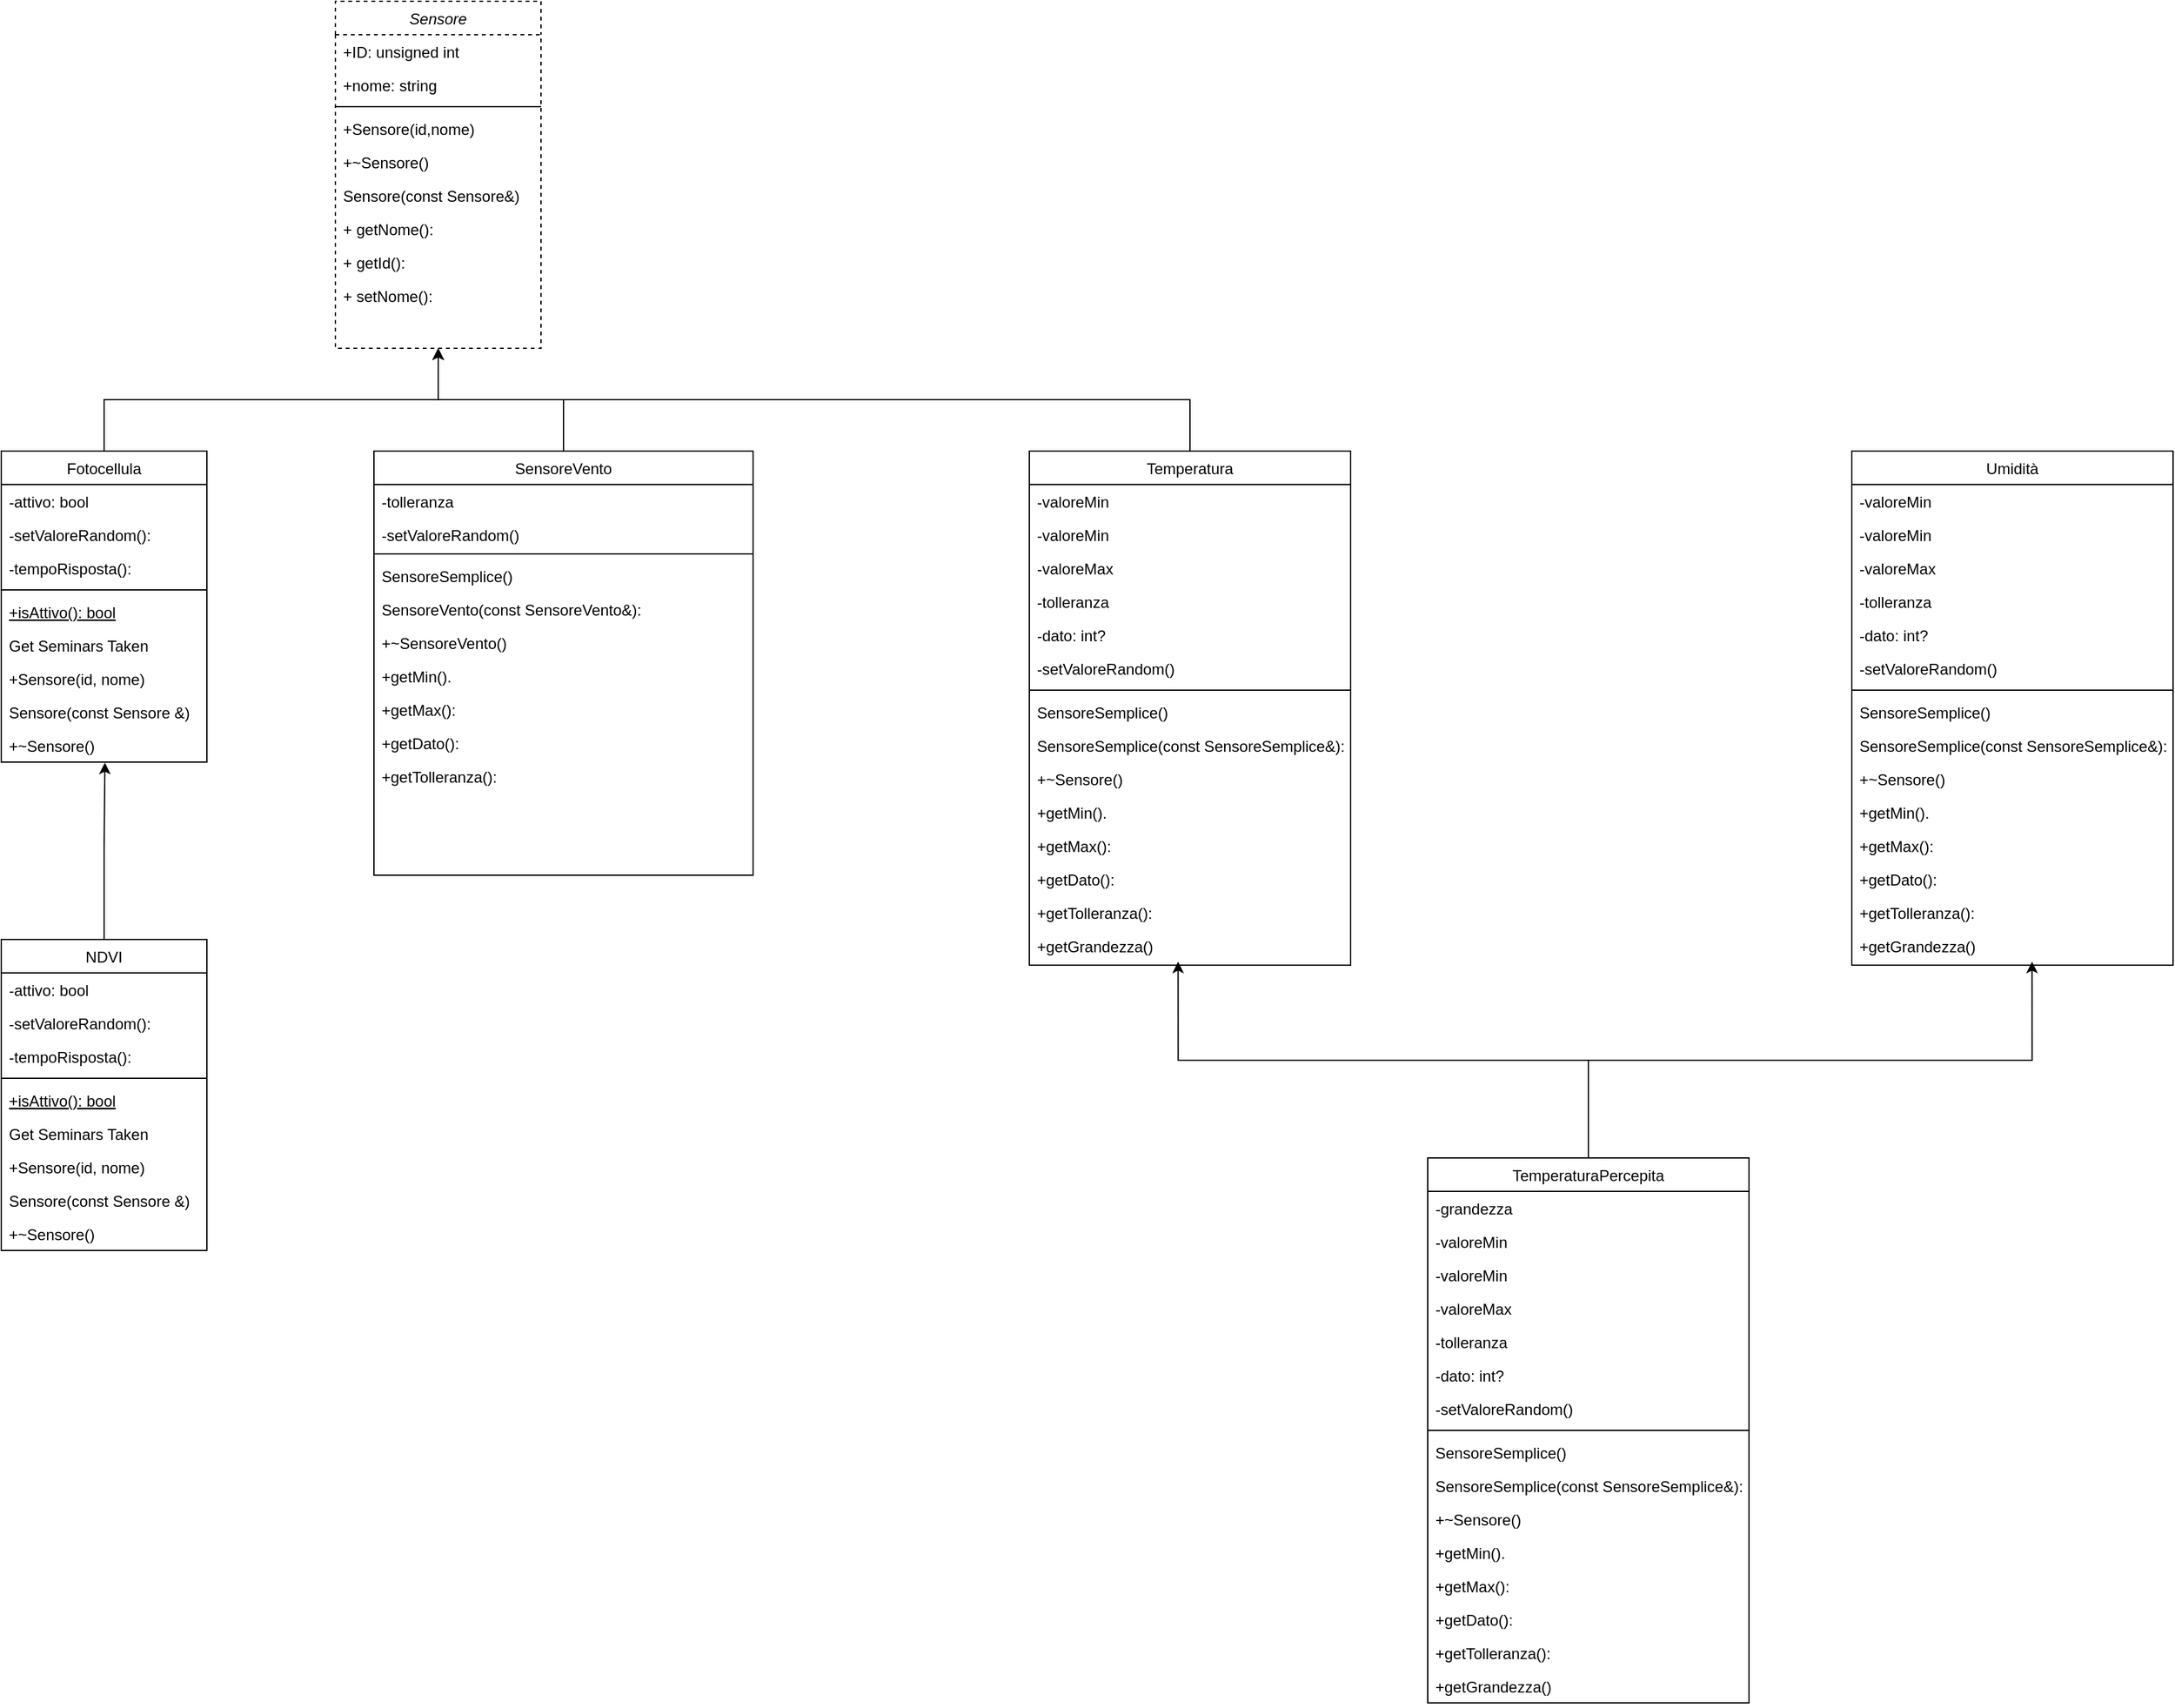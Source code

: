 <mxfile version="24.3.1" type="github">
  <diagram id="C5RBs43oDa-KdzZeNtuy" name="Page-1">
    <mxGraphModel dx="1050" dy="557" grid="1" gridSize="10" guides="1" tooltips="1" connect="1" arrows="1" fold="1" page="1" pageScale="1" pageWidth="827" pageHeight="1169" math="0" shadow="0">
      <root>
        <mxCell id="WIyWlLk6GJQsqaUBKTNV-0" />
        <mxCell id="WIyWlLk6GJQsqaUBKTNV-1" parent="WIyWlLk6GJQsqaUBKTNV-0" />
        <mxCell id="zkfFHV4jXpPFQw0GAbJ--0" value="Sensore" style="swimlane;fontStyle=2;align=center;verticalAlign=top;childLayout=stackLayout;horizontal=1;startSize=26;horizontalStack=0;resizeParent=1;resizeLast=0;collapsible=1;marginBottom=0;rounded=0;shadow=0;strokeWidth=1;dashed=1;" parent="WIyWlLk6GJQsqaUBKTNV-1" vertex="1">
          <mxGeometry x="390" y="50" width="160" height="270" as="geometry">
            <mxRectangle x="230" y="140" width="160" height="26" as="alternateBounds" />
          </mxGeometry>
        </mxCell>
        <mxCell id="zkfFHV4jXpPFQw0GAbJ--1" value="+ID: unsigned int" style="text;align=left;verticalAlign=top;spacingLeft=4;spacingRight=4;overflow=hidden;rotatable=0;points=[[0,0.5],[1,0.5]];portConstraint=eastwest;" parent="zkfFHV4jXpPFQw0GAbJ--0" vertex="1">
          <mxGeometry y="26" width="160" height="26" as="geometry" />
        </mxCell>
        <mxCell id="zkfFHV4jXpPFQw0GAbJ--2" value="+nome: string" style="text;align=left;verticalAlign=top;spacingLeft=4;spacingRight=4;overflow=hidden;rotatable=0;points=[[0,0.5],[1,0.5]];portConstraint=eastwest;rounded=0;shadow=0;html=0;" parent="zkfFHV4jXpPFQw0GAbJ--0" vertex="1">
          <mxGeometry y="52" width="160" height="26" as="geometry" />
        </mxCell>
        <mxCell id="zkfFHV4jXpPFQw0GAbJ--4" value="" style="line;html=1;strokeWidth=1;align=left;verticalAlign=middle;spacingTop=-1;spacingLeft=3;spacingRight=3;rotatable=0;labelPosition=right;points=[];portConstraint=eastwest;" parent="zkfFHV4jXpPFQw0GAbJ--0" vertex="1">
          <mxGeometry y="78" width="160" height="8" as="geometry" />
        </mxCell>
        <mxCell id="zkfFHV4jXpPFQw0GAbJ--5" value="+Sensore(id,nome)" style="text;align=left;verticalAlign=top;spacingLeft=4;spacingRight=4;overflow=hidden;rotatable=0;points=[[0,0.5],[1,0.5]];portConstraint=eastwest;" parent="zkfFHV4jXpPFQw0GAbJ--0" vertex="1">
          <mxGeometry y="86" width="160" height="26" as="geometry" />
        </mxCell>
        <mxCell id="AxRM9cbiCT73EP6zyEeg-0" value="+~Sensore()" style="text;align=left;verticalAlign=top;spacingLeft=4;spacingRight=4;overflow=hidden;rotatable=0;points=[[0,0.5],[1,0.5]];portConstraint=eastwest;" parent="zkfFHV4jXpPFQw0GAbJ--0" vertex="1">
          <mxGeometry y="112" width="160" height="26" as="geometry" />
        </mxCell>
        <mxCell id="AxRM9cbiCT73EP6zyEeg-1" value="Sensore(const Sensore&amp;amp;)" style="text;strokeColor=none;fillColor=none;align=left;verticalAlign=top;spacingLeft=4;spacingRight=4;overflow=hidden;rotatable=0;points=[[0,0.5],[1,0.5]];portConstraint=eastwest;whiteSpace=wrap;html=1;" parent="zkfFHV4jXpPFQw0GAbJ--0" vertex="1">
          <mxGeometry y="138" width="160" height="26" as="geometry" />
        </mxCell>
        <mxCell id="AxRM9cbiCT73EP6zyEeg-2" value="+ getNome():&amp;nbsp;" style="text;strokeColor=none;fillColor=none;align=left;verticalAlign=top;spacingLeft=4;spacingRight=4;overflow=hidden;rotatable=0;points=[[0,0.5],[1,0.5]];portConstraint=eastwest;whiteSpace=wrap;html=1;" parent="zkfFHV4jXpPFQw0GAbJ--0" vertex="1">
          <mxGeometry y="164" width="160" height="26" as="geometry" />
        </mxCell>
        <mxCell id="AxRM9cbiCT73EP6zyEeg-3" value="+ getId():&amp;nbsp;" style="text;strokeColor=none;fillColor=none;align=left;verticalAlign=top;spacingLeft=4;spacingRight=4;overflow=hidden;rotatable=0;points=[[0,0.5],[1,0.5]];portConstraint=eastwest;whiteSpace=wrap;html=1;dashed=1;" parent="zkfFHV4jXpPFQw0GAbJ--0" vertex="1">
          <mxGeometry y="190" width="160" height="26" as="geometry" />
        </mxCell>
        <mxCell id="AxRM9cbiCT73EP6zyEeg-4" value="+ setNome():&amp;nbsp;" style="text;strokeColor=none;fillColor=none;align=left;verticalAlign=top;spacingLeft=4;spacingRight=4;overflow=hidden;rotatable=0;points=[[0,0.5],[1,0.5]];portConstraint=eastwest;whiteSpace=wrap;html=1;" parent="zkfFHV4jXpPFQw0GAbJ--0" vertex="1">
          <mxGeometry y="216" width="160" height="26" as="geometry" />
        </mxCell>
        <mxCell id="r5KGYuu5yckSPK76WvNz-46" style="edgeStyle=orthogonalEdgeStyle;rounded=0;orthogonalLoop=1;jettySize=auto;html=1;entryX=0.5;entryY=1;entryDx=0;entryDy=0;" parent="WIyWlLk6GJQsqaUBKTNV-1" source="zkfFHV4jXpPFQw0GAbJ--6" target="zkfFHV4jXpPFQw0GAbJ--0" edge="1">
          <mxGeometry relative="1" as="geometry">
            <Array as="points">
              <mxPoint x="210" y="360" />
              <mxPoint x="470" y="360" />
            </Array>
          </mxGeometry>
        </mxCell>
        <mxCell id="zkfFHV4jXpPFQw0GAbJ--6" value="Fotocellula" style="swimlane;fontStyle=0;align=center;verticalAlign=top;childLayout=stackLayout;horizontal=1;startSize=26;horizontalStack=0;resizeParent=1;resizeLast=0;collapsible=1;marginBottom=0;rounded=0;shadow=0;strokeWidth=1;" parent="WIyWlLk6GJQsqaUBKTNV-1" vertex="1">
          <mxGeometry x="130" y="400" width="160" height="242" as="geometry">
            <mxRectangle x="130" y="380" width="160" height="26" as="alternateBounds" />
          </mxGeometry>
        </mxCell>
        <mxCell id="zkfFHV4jXpPFQw0GAbJ--7" value="-attivo: bool" style="text;align=left;verticalAlign=top;spacingLeft=4;spacingRight=4;overflow=hidden;rotatable=0;points=[[0,0.5],[1,0.5]];portConstraint=eastwest;" parent="zkfFHV4jXpPFQw0GAbJ--6" vertex="1">
          <mxGeometry y="26" width="160" height="26" as="geometry" />
        </mxCell>
        <mxCell id="zkfFHV4jXpPFQw0GAbJ--22" value="-setValoreRandom():" style="text;align=left;verticalAlign=top;spacingLeft=4;spacingRight=4;overflow=hidden;rotatable=0;points=[[0,0.5],[1,0.5]];portConstraint=eastwest;rounded=0;shadow=0;html=0;" parent="zkfFHV4jXpPFQw0GAbJ--6" vertex="1">
          <mxGeometry y="52" width="160" height="26" as="geometry" />
        </mxCell>
        <mxCell id="zkfFHV4jXpPFQw0GAbJ--8" value="-tempoRisposta():" style="text;align=left;verticalAlign=top;spacingLeft=4;spacingRight=4;overflow=hidden;rotatable=0;points=[[0,0.5],[1,0.5]];portConstraint=eastwest;rounded=0;shadow=0;html=0;" parent="zkfFHV4jXpPFQw0GAbJ--6" vertex="1">
          <mxGeometry y="78" width="160" height="26" as="geometry" />
        </mxCell>
        <mxCell id="zkfFHV4jXpPFQw0GAbJ--9" value="" style="line;html=1;strokeWidth=1;align=left;verticalAlign=middle;spacingTop=-1;spacingLeft=3;spacingRight=3;rotatable=0;labelPosition=right;points=[];portConstraint=eastwest;" parent="zkfFHV4jXpPFQw0GAbJ--6" vertex="1">
          <mxGeometry y="104" width="160" height="8" as="geometry" />
        </mxCell>
        <mxCell id="zkfFHV4jXpPFQw0GAbJ--10" value="+isAttivo(): bool" style="text;align=left;verticalAlign=top;spacingLeft=4;spacingRight=4;overflow=hidden;rotatable=0;points=[[0,0.5],[1,0.5]];portConstraint=eastwest;fontStyle=4" parent="zkfFHV4jXpPFQw0GAbJ--6" vertex="1">
          <mxGeometry y="112" width="160" height="26" as="geometry" />
        </mxCell>
        <mxCell id="zkfFHV4jXpPFQw0GAbJ--11" value="Get Seminars Taken" style="text;align=left;verticalAlign=top;spacingLeft=4;spacingRight=4;overflow=hidden;rotatable=0;points=[[0,0.5],[1,0.5]];portConstraint=eastwest;" parent="zkfFHV4jXpPFQw0GAbJ--6" vertex="1">
          <mxGeometry y="138" width="160" height="26" as="geometry" />
        </mxCell>
        <mxCell id="AxRM9cbiCT73EP6zyEeg-51" value="+Sensore(id, nome)" style="text;align=left;verticalAlign=top;spacingLeft=4;spacingRight=4;overflow=hidden;rotatable=0;points=[[0,0.5],[1,0.5]];portConstraint=eastwest;" parent="zkfFHV4jXpPFQw0GAbJ--6" vertex="1">
          <mxGeometry y="164" width="160" height="26" as="geometry" />
        </mxCell>
        <mxCell id="AxRM9cbiCT73EP6zyEeg-53" value="Sensore(const Sensore &amp;amp;)" style="text;strokeColor=none;fillColor=none;align=left;verticalAlign=top;spacingLeft=4;spacingRight=4;overflow=hidden;rotatable=0;points=[[0,0.5],[1,0.5]];portConstraint=eastwest;whiteSpace=wrap;html=1;" parent="zkfFHV4jXpPFQw0GAbJ--6" vertex="1">
          <mxGeometry y="190" width="160" height="26" as="geometry" />
        </mxCell>
        <mxCell id="AxRM9cbiCT73EP6zyEeg-52" value="+~Sensore()" style="text;align=left;verticalAlign=top;spacingLeft=4;spacingRight=4;overflow=hidden;rotatable=0;points=[[0,0.5],[1,0.5]];portConstraint=eastwest;" parent="zkfFHV4jXpPFQw0GAbJ--6" vertex="1">
          <mxGeometry y="216" width="160" height="26" as="geometry" />
        </mxCell>
        <mxCell id="r5KGYuu5yckSPK76WvNz-45" style="edgeStyle=orthogonalEdgeStyle;rounded=0;orthogonalLoop=1;jettySize=auto;html=1;entryX=0.5;entryY=1;entryDx=0;entryDy=0;" parent="WIyWlLk6GJQsqaUBKTNV-1" target="zkfFHV4jXpPFQw0GAbJ--0" edge="1">
          <mxGeometry relative="1" as="geometry">
            <Array as="points">
              <mxPoint x="1055" y="360" />
              <mxPoint x="470" y="360" />
            </Array>
            <mxPoint x="1055" y="400" as="sourcePoint" />
          </mxGeometry>
        </mxCell>
        <mxCell id="r5KGYuu5yckSPK76WvNz-47" style="edgeStyle=orthogonalEdgeStyle;rounded=0;orthogonalLoop=1;jettySize=auto;html=1;entryX=0.5;entryY=1;entryDx=0;entryDy=0;" parent="WIyWlLk6GJQsqaUBKTNV-1" source="AxRM9cbiCT73EP6zyEeg-12" target="zkfFHV4jXpPFQw0GAbJ--0" edge="1">
          <mxGeometry relative="1" as="geometry" />
        </mxCell>
        <mxCell id="AxRM9cbiCT73EP6zyEeg-12" value="SensoreVento" style="swimlane;fontStyle=0;align=center;verticalAlign=top;childLayout=stackLayout;horizontal=1;startSize=26;horizontalStack=0;resizeParent=1;resizeLast=0;collapsible=1;marginBottom=0;rounded=0;shadow=0;strokeWidth=1;" parent="WIyWlLk6GJQsqaUBKTNV-1" vertex="1">
          <mxGeometry x="420" y="400" width="295" height="330" as="geometry">
            <mxRectangle x="550" y="140" width="160" height="26" as="alternateBounds" />
          </mxGeometry>
        </mxCell>
        <mxCell id="AxRM9cbiCT73EP6zyEeg-16" value="-tolleranza" style="text;align=left;verticalAlign=top;spacingLeft=4;spacingRight=4;overflow=hidden;rotatable=0;points=[[0,0.5],[1,0.5]];portConstraint=eastwest;rounded=0;shadow=0;html=0;" parent="AxRM9cbiCT73EP6zyEeg-12" vertex="1">
          <mxGeometry y="26" width="295" height="26" as="geometry" />
        </mxCell>
        <mxCell id="AxRM9cbiCT73EP6zyEeg-18" value="-setValoreRandom()" style="text;align=left;verticalAlign=top;spacingLeft=4;spacingRight=4;overflow=hidden;rotatable=0;points=[[0,0.5],[1,0.5]];portConstraint=eastwest;rounded=0;shadow=0;html=0;" parent="AxRM9cbiCT73EP6zyEeg-12" vertex="1">
          <mxGeometry y="52" width="295" height="24" as="geometry" />
        </mxCell>
        <mxCell id="AxRM9cbiCT73EP6zyEeg-19" value="" style="line;html=1;strokeWidth=1;align=left;verticalAlign=middle;spacingTop=-1;spacingLeft=3;spacingRight=3;rotatable=0;labelPosition=right;points=[];portConstraint=eastwest;" parent="AxRM9cbiCT73EP6zyEeg-12" vertex="1">
          <mxGeometry y="76" width="295" height="8" as="geometry" />
        </mxCell>
        <mxCell id="AxRM9cbiCT73EP6zyEeg-20" value="SensoreSemplice()" style="text;align=left;verticalAlign=top;spacingLeft=4;spacingRight=4;overflow=hidden;rotatable=0;points=[[0,0.5],[1,0.5]];portConstraint=eastwest;" parent="AxRM9cbiCT73EP6zyEeg-12" vertex="1">
          <mxGeometry y="84" width="295" height="26" as="geometry" />
        </mxCell>
        <mxCell id="AxRM9cbiCT73EP6zyEeg-21" value="SensoreVento(const SensoreVento&amp;):" style="text;align=left;verticalAlign=top;spacingLeft=4;spacingRight=4;overflow=hidden;rotatable=0;points=[[0,0.5],[1,0.5]];portConstraint=eastwest;" parent="AxRM9cbiCT73EP6zyEeg-12" vertex="1">
          <mxGeometry y="110" width="295" height="26" as="geometry" />
        </mxCell>
        <mxCell id="AxRM9cbiCT73EP6zyEeg-22" value="+~SensoreVento()" style="text;align=left;verticalAlign=top;spacingLeft=4;spacingRight=4;overflow=hidden;rotatable=0;points=[[0,0.5],[1,0.5]];portConstraint=eastwest;" parent="AxRM9cbiCT73EP6zyEeg-12" vertex="1">
          <mxGeometry y="136" width="295" height="26" as="geometry" />
        </mxCell>
        <mxCell id="AxRM9cbiCT73EP6zyEeg-23" value="+getMin()." style="text;strokeColor=none;fillColor=none;align=left;verticalAlign=top;spacingLeft=4;spacingRight=4;overflow=hidden;rotatable=0;points=[[0,0.5],[1,0.5]];portConstraint=eastwest;whiteSpace=wrap;html=1;" parent="AxRM9cbiCT73EP6zyEeg-12" vertex="1">
          <mxGeometry y="162" width="295" height="26" as="geometry" />
        </mxCell>
        <mxCell id="AxRM9cbiCT73EP6zyEeg-24" value="+getMax():" style="text;strokeColor=none;fillColor=none;align=left;verticalAlign=top;spacingLeft=4;spacingRight=4;overflow=hidden;rotatable=0;points=[[0,0.5],[1,0.5]];portConstraint=eastwest;whiteSpace=wrap;html=1;" parent="AxRM9cbiCT73EP6zyEeg-12" vertex="1">
          <mxGeometry y="188" width="295" height="26" as="geometry" />
        </mxCell>
        <mxCell id="AxRM9cbiCT73EP6zyEeg-25" value="+getDato():" style="text;strokeColor=none;fillColor=none;align=left;verticalAlign=top;spacingLeft=4;spacingRight=4;overflow=hidden;rotatable=0;points=[[0,0.5],[1,0.5]];portConstraint=eastwest;whiteSpace=wrap;html=1;" parent="AxRM9cbiCT73EP6zyEeg-12" vertex="1">
          <mxGeometry y="214" width="295" height="26" as="geometry" />
        </mxCell>
        <mxCell id="AxRM9cbiCT73EP6zyEeg-26" value="+getTolleranza():" style="text;strokeColor=none;fillColor=none;align=left;verticalAlign=top;spacingLeft=4;spacingRight=4;overflow=hidden;rotatable=0;points=[[0,0.5],[1,0.5]];portConstraint=eastwest;whiteSpace=wrap;html=1;" parent="AxRM9cbiCT73EP6zyEeg-12" vertex="1">
          <mxGeometry y="240" width="295" height="26" as="geometry" />
        </mxCell>
        <mxCell id="r5KGYuu5yckSPK76WvNz-1" value="Temperatura" style="swimlane;fontStyle=0;align=center;verticalAlign=top;childLayout=stackLayout;horizontal=1;startSize=26;horizontalStack=0;resizeParent=1;resizeLast=0;collapsible=1;marginBottom=0;rounded=0;shadow=0;strokeWidth=1;" parent="WIyWlLk6GJQsqaUBKTNV-1" vertex="1">
          <mxGeometry x="930" y="400" width="250" height="400" as="geometry">
            <mxRectangle x="550" y="140" width="160" height="26" as="alternateBounds" />
          </mxGeometry>
        </mxCell>
        <mxCell id="r5KGYuu5yckSPK76WvNz-3" value="-valoreMin" style="text;align=left;verticalAlign=top;spacingLeft=4;spacingRight=4;overflow=hidden;rotatable=0;points=[[0,0.5],[1,0.5]];portConstraint=eastwest;rounded=0;shadow=0;html=0;" parent="r5KGYuu5yckSPK76WvNz-1" vertex="1">
          <mxGeometry y="26" width="250" height="26" as="geometry" />
        </mxCell>
        <mxCell id="r5KGYuu5yckSPK76WvNz-4" value="-valoreMin" style="text;align=left;verticalAlign=top;spacingLeft=4;spacingRight=4;overflow=hidden;rotatable=0;points=[[0,0.5],[1,0.5]];portConstraint=eastwest;rounded=0;shadow=0;html=0;" parent="r5KGYuu5yckSPK76WvNz-1" vertex="1">
          <mxGeometry y="52" width="250" height="26" as="geometry" />
        </mxCell>
        <mxCell id="r5KGYuu5yckSPK76WvNz-5" value="-valoreMax" style="text;align=left;verticalAlign=top;spacingLeft=4;spacingRight=4;overflow=hidden;rotatable=0;points=[[0,0.5],[1,0.5]];portConstraint=eastwest;rounded=0;shadow=0;html=0;" parent="r5KGYuu5yckSPK76WvNz-1" vertex="1">
          <mxGeometry y="78" width="250" height="26" as="geometry" />
        </mxCell>
        <mxCell id="r5KGYuu5yckSPK76WvNz-6" value="-tolleranza" style="text;align=left;verticalAlign=top;spacingLeft=4;spacingRight=4;overflow=hidden;rotatable=0;points=[[0,0.5],[1,0.5]];portConstraint=eastwest;rounded=0;shadow=0;html=0;" parent="r5KGYuu5yckSPK76WvNz-1" vertex="1">
          <mxGeometry y="104" width="250" height="26" as="geometry" />
        </mxCell>
        <mxCell id="r5KGYuu5yckSPK76WvNz-7" value="-dato: int?" style="text;strokeColor=none;fillColor=none;align=left;verticalAlign=top;spacingLeft=4;spacingRight=4;overflow=hidden;rotatable=0;points=[[0,0.5],[1,0.5]];portConstraint=eastwest;whiteSpace=wrap;html=1;" parent="r5KGYuu5yckSPK76WvNz-1" vertex="1">
          <mxGeometry y="130" width="250" height="26" as="geometry" />
        </mxCell>
        <mxCell id="r5KGYuu5yckSPK76WvNz-8" value="-setValoreRandom()" style="text;align=left;verticalAlign=top;spacingLeft=4;spacingRight=4;overflow=hidden;rotatable=0;points=[[0,0.5],[1,0.5]];portConstraint=eastwest;rounded=0;shadow=0;html=0;" parent="r5KGYuu5yckSPK76WvNz-1" vertex="1">
          <mxGeometry y="156" width="250" height="26" as="geometry" />
        </mxCell>
        <mxCell id="r5KGYuu5yckSPK76WvNz-9" value="" style="line;html=1;strokeWidth=1;align=left;verticalAlign=middle;spacingTop=-1;spacingLeft=3;spacingRight=3;rotatable=0;labelPosition=right;points=[];portConstraint=eastwest;" parent="r5KGYuu5yckSPK76WvNz-1" vertex="1">
          <mxGeometry y="182" width="250" height="8" as="geometry" />
        </mxCell>
        <mxCell id="r5KGYuu5yckSPK76WvNz-10" value="SensoreSemplice()" style="text;align=left;verticalAlign=top;spacingLeft=4;spacingRight=4;overflow=hidden;rotatable=0;points=[[0,0.5],[1,0.5]];portConstraint=eastwest;" parent="r5KGYuu5yckSPK76WvNz-1" vertex="1">
          <mxGeometry y="190" width="250" height="26" as="geometry" />
        </mxCell>
        <mxCell id="r5KGYuu5yckSPK76WvNz-11" value="SensoreSemplice(const SensoreSemplice&amp;):" style="text;align=left;verticalAlign=top;spacingLeft=4;spacingRight=4;overflow=hidden;rotatable=0;points=[[0,0.5],[1,0.5]];portConstraint=eastwest;" parent="r5KGYuu5yckSPK76WvNz-1" vertex="1">
          <mxGeometry y="216" width="250" height="26" as="geometry" />
        </mxCell>
        <mxCell id="r5KGYuu5yckSPK76WvNz-12" value="+~Sensore()" style="text;align=left;verticalAlign=top;spacingLeft=4;spacingRight=4;overflow=hidden;rotatable=0;points=[[0,0.5],[1,0.5]];portConstraint=eastwest;" parent="r5KGYuu5yckSPK76WvNz-1" vertex="1">
          <mxGeometry y="242" width="250" height="26" as="geometry" />
        </mxCell>
        <mxCell id="r5KGYuu5yckSPK76WvNz-13" value="+getMin()." style="text;strokeColor=none;fillColor=none;align=left;verticalAlign=top;spacingLeft=4;spacingRight=4;overflow=hidden;rotatable=0;points=[[0,0.5],[1,0.5]];portConstraint=eastwest;whiteSpace=wrap;html=1;" parent="r5KGYuu5yckSPK76WvNz-1" vertex="1">
          <mxGeometry y="268" width="250" height="26" as="geometry" />
        </mxCell>
        <mxCell id="r5KGYuu5yckSPK76WvNz-14" value="+getMax():" style="text;strokeColor=none;fillColor=none;align=left;verticalAlign=top;spacingLeft=4;spacingRight=4;overflow=hidden;rotatable=0;points=[[0,0.5],[1,0.5]];portConstraint=eastwest;whiteSpace=wrap;html=1;" parent="r5KGYuu5yckSPK76WvNz-1" vertex="1">
          <mxGeometry y="294" width="250" height="26" as="geometry" />
        </mxCell>
        <mxCell id="r5KGYuu5yckSPK76WvNz-15" value="+getDato():" style="text;strokeColor=none;fillColor=none;align=left;verticalAlign=top;spacingLeft=4;spacingRight=4;overflow=hidden;rotatable=0;points=[[0,0.5],[1,0.5]];portConstraint=eastwest;whiteSpace=wrap;html=1;" parent="r5KGYuu5yckSPK76WvNz-1" vertex="1">
          <mxGeometry y="320" width="250" height="26" as="geometry" />
        </mxCell>
        <mxCell id="r5KGYuu5yckSPK76WvNz-16" value="+getTolleranza():" style="text;strokeColor=none;fillColor=none;align=left;verticalAlign=top;spacingLeft=4;spacingRight=4;overflow=hidden;rotatable=0;points=[[0,0.5],[1,0.5]];portConstraint=eastwest;whiteSpace=wrap;html=1;" parent="r5KGYuu5yckSPK76WvNz-1" vertex="1">
          <mxGeometry y="346" width="250" height="26" as="geometry" />
        </mxCell>
        <mxCell id="r5KGYuu5yckSPK76WvNz-17" value="+getGrandezza()" style="text;strokeColor=none;fillColor=none;align=left;verticalAlign=top;spacingLeft=4;spacingRight=4;overflow=hidden;rotatable=0;points=[[0,0.5],[1,0.5]];portConstraint=eastwest;whiteSpace=wrap;html=1;" parent="r5KGYuu5yckSPK76WvNz-1" vertex="1">
          <mxGeometry y="372" width="250" height="26" as="geometry" />
        </mxCell>
        <mxCell id="r5KGYuu5yckSPK76WvNz-18" value="Umidità" style="swimlane;fontStyle=0;align=center;verticalAlign=top;childLayout=stackLayout;horizontal=1;startSize=26;horizontalStack=0;resizeParent=1;resizeLast=0;collapsible=1;marginBottom=0;rounded=0;shadow=0;strokeWidth=1;" parent="WIyWlLk6GJQsqaUBKTNV-1" vertex="1">
          <mxGeometry x="1570" y="400" width="250" height="400" as="geometry">
            <mxRectangle x="550" y="140" width="160" height="26" as="alternateBounds" />
          </mxGeometry>
        </mxCell>
        <mxCell id="r5KGYuu5yckSPK76WvNz-20" value="-valoreMin" style="text;align=left;verticalAlign=top;spacingLeft=4;spacingRight=4;overflow=hidden;rotatable=0;points=[[0,0.5],[1,0.5]];portConstraint=eastwest;rounded=0;shadow=0;html=0;" parent="r5KGYuu5yckSPK76WvNz-18" vertex="1">
          <mxGeometry y="26" width="250" height="26" as="geometry" />
        </mxCell>
        <mxCell id="r5KGYuu5yckSPK76WvNz-21" value="-valoreMin" style="text;align=left;verticalAlign=top;spacingLeft=4;spacingRight=4;overflow=hidden;rotatable=0;points=[[0,0.5],[1,0.5]];portConstraint=eastwest;rounded=0;shadow=0;html=0;" parent="r5KGYuu5yckSPK76WvNz-18" vertex="1">
          <mxGeometry y="52" width="250" height="26" as="geometry" />
        </mxCell>
        <mxCell id="r5KGYuu5yckSPK76WvNz-22" value="-valoreMax" style="text;align=left;verticalAlign=top;spacingLeft=4;spacingRight=4;overflow=hidden;rotatable=0;points=[[0,0.5],[1,0.5]];portConstraint=eastwest;rounded=0;shadow=0;html=0;" parent="r5KGYuu5yckSPK76WvNz-18" vertex="1">
          <mxGeometry y="78" width="250" height="26" as="geometry" />
        </mxCell>
        <mxCell id="r5KGYuu5yckSPK76WvNz-23" value="-tolleranza" style="text;align=left;verticalAlign=top;spacingLeft=4;spacingRight=4;overflow=hidden;rotatable=0;points=[[0,0.5],[1,0.5]];portConstraint=eastwest;rounded=0;shadow=0;html=0;" parent="r5KGYuu5yckSPK76WvNz-18" vertex="1">
          <mxGeometry y="104" width="250" height="26" as="geometry" />
        </mxCell>
        <mxCell id="r5KGYuu5yckSPK76WvNz-24" value="-dato: int?" style="text;strokeColor=none;fillColor=none;align=left;verticalAlign=top;spacingLeft=4;spacingRight=4;overflow=hidden;rotatable=0;points=[[0,0.5],[1,0.5]];portConstraint=eastwest;whiteSpace=wrap;html=1;" parent="r5KGYuu5yckSPK76WvNz-18" vertex="1">
          <mxGeometry y="130" width="250" height="26" as="geometry" />
        </mxCell>
        <mxCell id="r5KGYuu5yckSPK76WvNz-25" value="-setValoreRandom()" style="text;align=left;verticalAlign=top;spacingLeft=4;spacingRight=4;overflow=hidden;rotatable=0;points=[[0,0.5],[1,0.5]];portConstraint=eastwest;rounded=0;shadow=0;html=0;" parent="r5KGYuu5yckSPK76WvNz-18" vertex="1">
          <mxGeometry y="156" width="250" height="26" as="geometry" />
        </mxCell>
        <mxCell id="r5KGYuu5yckSPK76WvNz-26" value="" style="line;html=1;strokeWidth=1;align=left;verticalAlign=middle;spacingTop=-1;spacingLeft=3;spacingRight=3;rotatable=0;labelPosition=right;points=[];portConstraint=eastwest;" parent="r5KGYuu5yckSPK76WvNz-18" vertex="1">
          <mxGeometry y="182" width="250" height="8" as="geometry" />
        </mxCell>
        <mxCell id="r5KGYuu5yckSPK76WvNz-27" value="SensoreSemplice()" style="text;align=left;verticalAlign=top;spacingLeft=4;spacingRight=4;overflow=hidden;rotatable=0;points=[[0,0.5],[1,0.5]];portConstraint=eastwest;" parent="r5KGYuu5yckSPK76WvNz-18" vertex="1">
          <mxGeometry y="190" width="250" height="26" as="geometry" />
        </mxCell>
        <mxCell id="r5KGYuu5yckSPK76WvNz-28" value="SensoreSemplice(const SensoreSemplice&amp;):" style="text;align=left;verticalAlign=top;spacingLeft=4;spacingRight=4;overflow=hidden;rotatable=0;points=[[0,0.5],[1,0.5]];portConstraint=eastwest;" parent="r5KGYuu5yckSPK76WvNz-18" vertex="1">
          <mxGeometry y="216" width="250" height="26" as="geometry" />
        </mxCell>
        <mxCell id="r5KGYuu5yckSPK76WvNz-29" value="+~Sensore()" style="text;align=left;verticalAlign=top;spacingLeft=4;spacingRight=4;overflow=hidden;rotatable=0;points=[[0,0.5],[1,0.5]];portConstraint=eastwest;" parent="r5KGYuu5yckSPK76WvNz-18" vertex="1">
          <mxGeometry y="242" width="250" height="26" as="geometry" />
        </mxCell>
        <mxCell id="r5KGYuu5yckSPK76WvNz-30" value="+getMin()." style="text;strokeColor=none;fillColor=none;align=left;verticalAlign=top;spacingLeft=4;spacingRight=4;overflow=hidden;rotatable=0;points=[[0,0.5],[1,0.5]];portConstraint=eastwest;whiteSpace=wrap;html=1;" parent="r5KGYuu5yckSPK76WvNz-18" vertex="1">
          <mxGeometry y="268" width="250" height="26" as="geometry" />
        </mxCell>
        <mxCell id="r5KGYuu5yckSPK76WvNz-31" value="+getMax():" style="text;strokeColor=none;fillColor=none;align=left;verticalAlign=top;spacingLeft=4;spacingRight=4;overflow=hidden;rotatable=0;points=[[0,0.5],[1,0.5]];portConstraint=eastwest;whiteSpace=wrap;html=1;" parent="r5KGYuu5yckSPK76WvNz-18" vertex="1">
          <mxGeometry y="294" width="250" height="26" as="geometry" />
        </mxCell>
        <mxCell id="r5KGYuu5yckSPK76WvNz-32" value="+getDato():" style="text;strokeColor=none;fillColor=none;align=left;verticalAlign=top;spacingLeft=4;spacingRight=4;overflow=hidden;rotatable=0;points=[[0,0.5],[1,0.5]];portConstraint=eastwest;whiteSpace=wrap;html=1;" parent="r5KGYuu5yckSPK76WvNz-18" vertex="1">
          <mxGeometry y="320" width="250" height="26" as="geometry" />
        </mxCell>
        <mxCell id="r5KGYuu5yckSPK76WvNz-33" value="+getTolleranza():" style="text;strokeColor=none;fillColor=none;align=left;verticalAlign=top;spacingLeft=4;spacingRight=4;overflow=hidden;rotatable=0;points=[[0,0.5],[1,0.5]];portConstraint=eastwest;whiteSpace=wrap;html=1;" parent="r5KGYuu5yckSPK76WvNz-18" vertex="1">
          <mxGeometry y="346" width="250" height="26" as="geometry" />
        </mxCell>
        <mxCell id="r5KGYuu5yckSPK76WvNz-34" value="+getGrandezza()" style="text;strokeColor=none;fillColor=none;align=left;verticalAlign=top;spacingLeft=4;spacingRight=4;overflow=hidden;rotatable=0;points=[[0,0.5],[1,0.5]];portConstraint=eastwest;whiteSpace=wrap;html=1;" parent="r5KGYuu5yckSPK76WvNz-18" vertex="1">
          <mxGeometry y="372" width="250" height="26" as="geometry" />
        </mxCell>
        <mxCell id="r5KGYuu5yckSPK76WvNz-48" value="TemperaturaPercepita" style="swimlane;fontStyle=0;align=center;verticalAlign=top;childLayout=stackLayout;horizontal=1;startSize=26;horizontalStack=0;resizeParent=1;resizeLast=0;collapsible=1;marginBottom=0;rounded=0;shadow=0;strokeWidth=1;" parent="WIyWlLk6GJQsqaUBKTNV-1" vertex="1">
          <mxGeometry x="1240" y="950" width="250" height="424" as="geometry">
            <mxRectangle x="550" y="140" width="160" height="26" as="alternateBounds" />
          </mxGeometry>
        </mxCell>
        <mxCell id="r5KGYuu5yckSPK76WvNz-49" value="-grandezza" style="text;align=left;verticalAlign=top;spacingLeft=4;spacingRight=4;overflow=hidden;rotatable=0;points=[[0,0.5],[1,0.5]];portConstraint=eastwest;" parent="r5KGYuu5yckSPK76WvNz-48" vertex="1">
          <mxGeometry y="26" width="250" height="26" as="geometry" />
        </mxCell>
        <mxCell id="r5KGYuu5yckSPK76WvNz-50" value="-valoreMin" style="text;align=left;verticalAlign=top;spacingLeft=4;spacingRight=4;overflow=hidden;rotatable=0;points=[[0,0.5],[1,0.5]];portConstraint=eastwest;rounded=0;shadow=0;html=0;" parent="r5KGYuu5yckSPK76WvNz-48" vertex="1">
          <mxGeometry y="52" width="250" height="26" as="geometry" />
        </mxCell>
        <mxCell id="r5KGYuu5yckSPK76WvNz-51" value="-valoreMin" style="text;align=left;verticalAlign=top;spacingLeft=4;spacingRight=4;overflow=hidden;rotatable=0;points=[[0,0.5],[1,0.5]];portConstraint=eastwest;rounded=0;shadow=0;html=0;" parent="r5KGYuu5yckSPK76WvNz-48" vertex="1">
          <mxGeometry y="78" width="250" height="26" as="geometry" />
        </mxCell>
        <mxCell id="r5KGYuu5yckSPK76WvNz-52" value="-valoreMax" style="text;align=left;verticalAlign=top;spacingLeft=4;spacingRight=4;overflow=hidden;rotatable=0;points=[[0,0.5],[1,0.5]];portConstraint=eastwest;rounded=0;shadow=0;html=0;" parent="r5KGYuu5yckSPK76WvNz-48" vertex="1">
          <mxGeometry y="104" width="250" height="26" as="geometry" />
        </mxCell>
        <mxCell id="r5KGYuu5yckSPK76WvNz-53" value="-tolleranza" style="text;align=left;verticalAlign=top;spacingLeft=4;spacingRight=4;overflow=hidden;rotatable=0;points=[[0,0.5],[1,0.5]];portConstraint=eastwest;rounded=0;shadow=0;html=0;" parent="r5KGYuu5yckSPK76WvNz-48" vertex="1">
          <mxGeometry y="130" width="250" height="26" as="geometry" />
        </mxCell>
        <mxCell id="r5KGYuu5yckSPK76WvNz-54" value="-dato: int?" style="text;strokeColor=none;fillColor=none;align=left;verticalAlign=top;spacingLeft=4;spacingRight=4;overflow=hidden;rotatable=0;points=[[0,0.5],[1,0.5]];portConstraint=eastwest;whiteSpace=wrap;html=1;" parent="r5KGYuu5yckSPK76WvNz-48" vertex="1">
          <mxGeometry y="156" width="250" height="26" as="geometry" />
        </mxCell>
        <mxCell id="r5KGYuu5yckSPK76WvNz-55" value="-setValoreRandom()" style="text;align=left;verticalAlign=top;spacingLeft=4;spacingRight=4;overflow=hidden;rotatable=0;points=[[0,0.5],[1,0.5]];portConstraint=eastwest;rounded=0;shadow=0;html=0;" parent="r5KGYuu5yckSPK76WvNz-48" vertex="1">
          <mxGeometry y="182" width="250" height="26" as="geometry" />
        </mxCell>
        <mxCell id="r5KGYuu5yckSPK76WvNz-56" value="" style="line;html=1;strokeWidth=1;align=left;verticalAlign=middle;spacingTop=-1;spacingLeft=3;spacingRight=3;rotatable=0;labelPosition=right;points=[];portConstraint=eastwest;" parent="r5KGYuu5yckSPK76WvNz-48" vertex="1">
          <mxGeometry y="208" width="250" height="8" as="geometry" />
        </mxCell>
        <mxCell id="r5KGYuu5yckSPK76WvNz-57" value="SensoreSemplice()" style="text;align=left;verticalAlign=top;spacingLeft=4;spacingRight=4;overflow=hidden;rotatable=0;points=[[0,0.5],[1,0.5]];portConstraint=eastwest;" parent="r5KGYuu5yckSPK76WvNz-48" vertex="1">
          <mxGeometry y="216" width="250" height="26" as="geometry" />
        </mxCell>
        <mxCell id="r5KGYuu5yckSPK76WvNz-58" value="SensoreSemplice(const SensoreSemplice&amp;):" style="text;align=left;verticalAlign=top;spacingLeft=4;spacingRight=4;overflow=hidden;rotatable=0;points=[[0,0.5],[1,0.5]];portConstraint=eastwest;" parent="r5KGYuu5yckSPK76WvNz-48" vertex="1">
          <mxGeometry y="242" width="250" height="26" as="geometry" />
        </mxCell>
        <mxCell id="r5KGYuu5yckSPK76WvNz-59" value="+~Sensore()" style="text;align=left;verticalAlign=top;spacingLeft=4;spacingRight=4;overflow=hidden;rotatable=0;points=[[0,0.5],[1,0.5]];portConstraint=eastwest;" parent="r5KGYuu5yckSPK76WvNz-48" vertex="1">
          <mxGeometry y="268" width="250" height="26" as="geometry" />
        </mxCell>
        <mxCell id="r5KGYuu5yckSPK76WvNz-60" value="+getMin()." style="text;strokeColor=none;fillColor=none;align=left;verticalAlign=top;spacingLeft=4;spacingRight=4;overflow=hidden;rotatable=0;points=[[0,0.5],[1,0.5]];portConstraint=eastwest;whiteSpace=wrap;html=1;" parent="r5KGYuu5yckSPK76WvNz-48" vertex="1">
          <mxGeometry y="294" width="250" height="26" as="geometry" />
        </mxCell>
        <mxCell id="r5KGYuu5yckSPK76WvNz-61" value="+getMax():" style="text;strokeColor=none;fillColor=none;align=left;verticalAlign=top;spacingLeft=4;spacingRight=4;overflow=hidden;rotatable=0;points=[[0,0.5],[1,0.5]];portConstraint=eastwest;whiteSpace=wrap;html=1;" parent="r5KGYuu5yckSPK76WvNz-48" vertex="1">
          <mxGeometry y="320" width="250" height="26" as="geometry" />
        </mxCell>
        <mxCell id="r5KGYuu5yckSPK76WvNz-62" value="+getDato():" style="text;strokeColor=none;fillColor=none;align=left;verticalAlign=top;spacingLeft=4;spacingRight=4;overflow=hidden;rotatable=0;points=[[0,0.5],[1,0.5]];portConstraint=eastwest;whiteSpace=wrap;html=1;" parent="r5KGYuu5yckSPK76WvNz-48" vertex="1">
          <mxGeometry y="346" width="250" height="26" as="geometry" />
        </mxCell>
        <mxCell id="r5KGYuu5yckSPK76WvNz-63" value="+getTolleranza():" style="text;strokeColor=none;fillColor=none;align=left;verticalAlign=top;spacingLeft=4;spacingRight=4;overflow=hidden;rotatable=0;points=[[0,0.5],[1,0.5]];portConstraint=eastwest;whiteSpace=wrap;html=1;" parent="r5KGYuu5yckSPK76WvNz-48" vertex="1">
          <mxGeometry y="372" width="250" height="26" as="geometry" />
        </mxCell>
        <mxCell id="r5KGYuu5yckSPK76WvNz-64" value="+getGrandezza()" style="text;strokeColor=none;fillColor=none;align=left;verticalAlign=top;spacingLeft=4;spacingRight=4;overflow=hidden;rotatable=0;points=[[0,0.5],[1,0.5]];portConstraint=eastwest;whiteSpace=wrap;html=1;" parent="r5KGYuu5yckSPK76WvNz-48" vertex="1">
          <mxGeometry y="398" width="250" height="26" as="geometry" />
        </mxCell>
        <mxCell id="r5KGYuu5yckSPK76WvNz-66" style="edgeStyle=orthogonalEdgeStyle;rounded=0;orthogonalLoop=1;jettySize=auto;html=1;entryX=0.561;entryY=0.971;entryDx=0;entryDy=0;entryPerimeter=0;" parent="WIyWlLk6GJQsqaUBKTNV-1" source="r5KGYuu5yckSPK76WvNz-48" target="r5KGYuu5yckSPK76WvNz-34" edge="1">
          <mxGeometry relative="1" as="geometry" />
        </mxCell>
        <mxCell id="r5KGYuu5yckSPK76WvNz-67" style="edgeStyle=orthogonalEdgeStyle;rounded=0;orthogonalLoop=1;jettySize=auto;html=1;entryX=0.463;entryY=0.971;entryDx=0;entryDy=0;entryPerimeter=0;" parent="WIyWlLk6GJQsqaUBKTNV-1" source="r5KGYuu5yckSPK76WvNz-48" target="r5KGYuu5yckSPK76WvNz-17" edge="1">
          <mxGeometry relative="1" as="geometry" />
        </mxCell>
        <mxCell id="r5KGYuu5yckSPK76WvNz-69" value="NDVI" style="swimlane;fontStyle=0;align=center;verticalAlign=top;childLayout=stackLayout;horizontal=1;startSize=26;horizontalStack=0;resizeParent=1;resizeLast=0;collapsible=1;marginBottom=0;rounded=0;shadow=0;strokeWidth=1;" parent="WIyWlLk6GJQsqaUBKTNV-1" vertex="1">
          <mxGeometry x="130" y="780" width="160" height="242" as="geometry">
            <mxRectangle x="130" y="380" width="160" height="26" as="alternateBounds" />
          </mxGeometry>
        </mxCell>
        <mxCell id="r5KGYuu5yckSPK76WvNz-70" value="-attivo: bool" style="text;align=left;verticalAlign=top;spacingLeft=4;spacingRight=4;overflow=hidden;rotatable=0;points=[[0,0.5],[1,0.5]];portConstraint=eastwest;" parent="r5KGYuu5yckSPK76WvNz-69" vertex="1">
          <mxGeometry y="26" width="160" height="26" as="geometry" />
        </mxCell>
        <mxCell id="r5KGYuu5yckSPK76WvNz-71" value="-setValoreRandom():" style="text;align=left;verticalAlign=top;spacingLeft=4;spacingRight=4;overflow=hidden;rotatable=0;points=[[0,0.5],[1,0.5]];portConstraint=eastwest;rounded=0;shadow=0;html=0;" parent="r5KGYuu5yckSPK76WvNz-69" vertex="1">
          <mxGeometry y="52" width="160" height="26" as="geometry" />
        </mxCell>
        <mxCell id="r5KGYuu5yckSPK76WvNz-72" value="-tempoRisposta():" style="text;align=left;verticalAlign=top;spacingLeft=4;spacingRight=4;overflow=hidden;rotatable=0;points=[[0,0.5],[1,0.5]];portConstraint=eastwest;rounded=0;shadow=0;html=0;" parent="r5KGYuu5yckSPK76WvNz-69" vertex="1">
          <mxGeometry y="78" width="160" height="26" as="geometry" />
        </mxCell>
        <mxCell id="r5KGYuu5yckSPK76WvNz-73" value="" style="line;html=1;strokeWidth=1;align=left;verticalAlign=middle;spacingTop=-1;spacingLeft=3;spacingRight=3;rotatable=0;labelPosition=right;points=[];portConstraint=eastwest;" parent="r5KGYuu5yckSPK76WvNz-69" vertex="1">
          <mxGeometry y="104" width="160" height="8" as="geometry" />
        </mxCell>
        <mxCell id="r5KGYuu5yckSPK76WvNz-74" value="+isAttivo(): bool" style="text;align=left;verticalAlign=top;spacingLeft=4;spacingRight=4;overflow=hidden;rotatable=0;points=[[0,0.5],[1,0.5]];portConstraint=eastwest;fontStyle=4" parent="r5KGYuu5yckSPK76WvNz-69" vertex="1">
          <mxGeometry y="112" width="160" height="26" as="geometry" />
        </mxCell>
        <mxCell id="r5KGYuu5yckSPK76WvNz-75" value="Get Seminars Taken" style="text;align=left;verticalAlign=top;spacingLeft=4;spacingRight=4;overflow=hidden;rotatable=0;points=[[0,0.5],[1,0.5]];portConstraint=eastwest;" parent="r5KGYuu5yckSPK76WvNz-69" vertex="1">
          <mxGeometry y="138" width="160" height="26" as="geometry" />
        </mxCell>
        <mxCell id="r5KGYuu5yckSPK76WvNz-76" value="+Sensore(id, nome)" style="text;align=left;verticalAlign=top;spacingLeft=4;spacingRight=4;overflow=hidden;rotatable=0;points=[[0,0.5],[1,0.5]];portConstraint=eastwest;" parent="r5KGYuu5yckSPK76WvNz-69" vertex="1">
          <mxGeometry y="164" width="160" height="26" as="geometry" />
        </mxCell>
        <mxCell id="r5KGYuu5yckSPK76WvNz-77" value="Sensore(const Sensore &amp;amp;)" style="text;strokeColor=none;fillColor=none;align=left;verticalAlign=top;spacingLeft=4;spacingRight=4;overflow=hidden;rotatable=0;points=[[0,0.5],[1,0.5]];portConstraint=eastwest;whiteSpace=wrap;html=1;" parent="r5KGYuu5yckSPK76WvNz-69" vertex="1">
          <mxGeometry y="190" width="160" height="26" as="geometry" />
        </mxCell>
        <mxCell id="r5KGYuu5yckSPK76WvNz-78" value="+~Sensore()" style="text;align=left;verticalAlign=top;spacingLeft=4;spacingRight=4;overflow=hidden;rotatable=0;points=[[0,0.5],[1,0.5]];portConstraint=eastwest;" parent="r5KGYuu5yckSPK76WvNz-69" vertex="1">
          <mxGeometry y="216" width="160" height="26" as="geometry" />
        </mxCell>
        <mxCell id="r5KGYuu5yckSPK76WvNz-79" style="edgeStyle=orthogonalEdgeStyle;rounded=0;orthogonalLoop=1;jettySize=auto;html=1;entryX=0.504;entryY=1.015;entryDx=0;entryDy=0;entryPerimeter=0;" parent="WIyWlLk6GJQsqaUBKTNV-1" source="r5KGYuu5yckSPK76WvNz-69" target="AxRM9cbiCT73EP6zyEeg-52" edge="1">
          <mxGeometry relative="1" as="geometry" />
        </mxCell>
      </root>
    </mxGraphModel>
  </diagram>
</mxfile>
